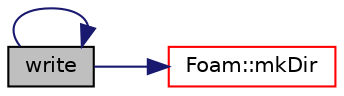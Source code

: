 digraph "write"
{
  bgcolor="transparent";
  edge [fontname="Helvetica",fontsize="10",labelfontname="Helvetica",labelfontsize="10"];
  node [fontname="Helvetica",fontsize="10",shape=record];
  rankdir="LR";
  Node1 [label="write",height=0.2,width=0.4,color="black", fillcolor="grey75", style="filled", fontcolor="black"];
  Node1 -> Node2 [color="midnightblue",fontsize="10",style="solid",fontname="Helvetica"];
  Node2 [label="Foam::mkDir",height=0.2,width=0.4,color="red",URL="$a10675.html#a2ae410f2311adf94d66451b7423fdf4e",tooltip="Make a directory and return an error if it could not be created. "];
  Node1 -> Node1 [color="midnightblue",fontsize="10",style="solid",fontname="Helvetica"];
}
